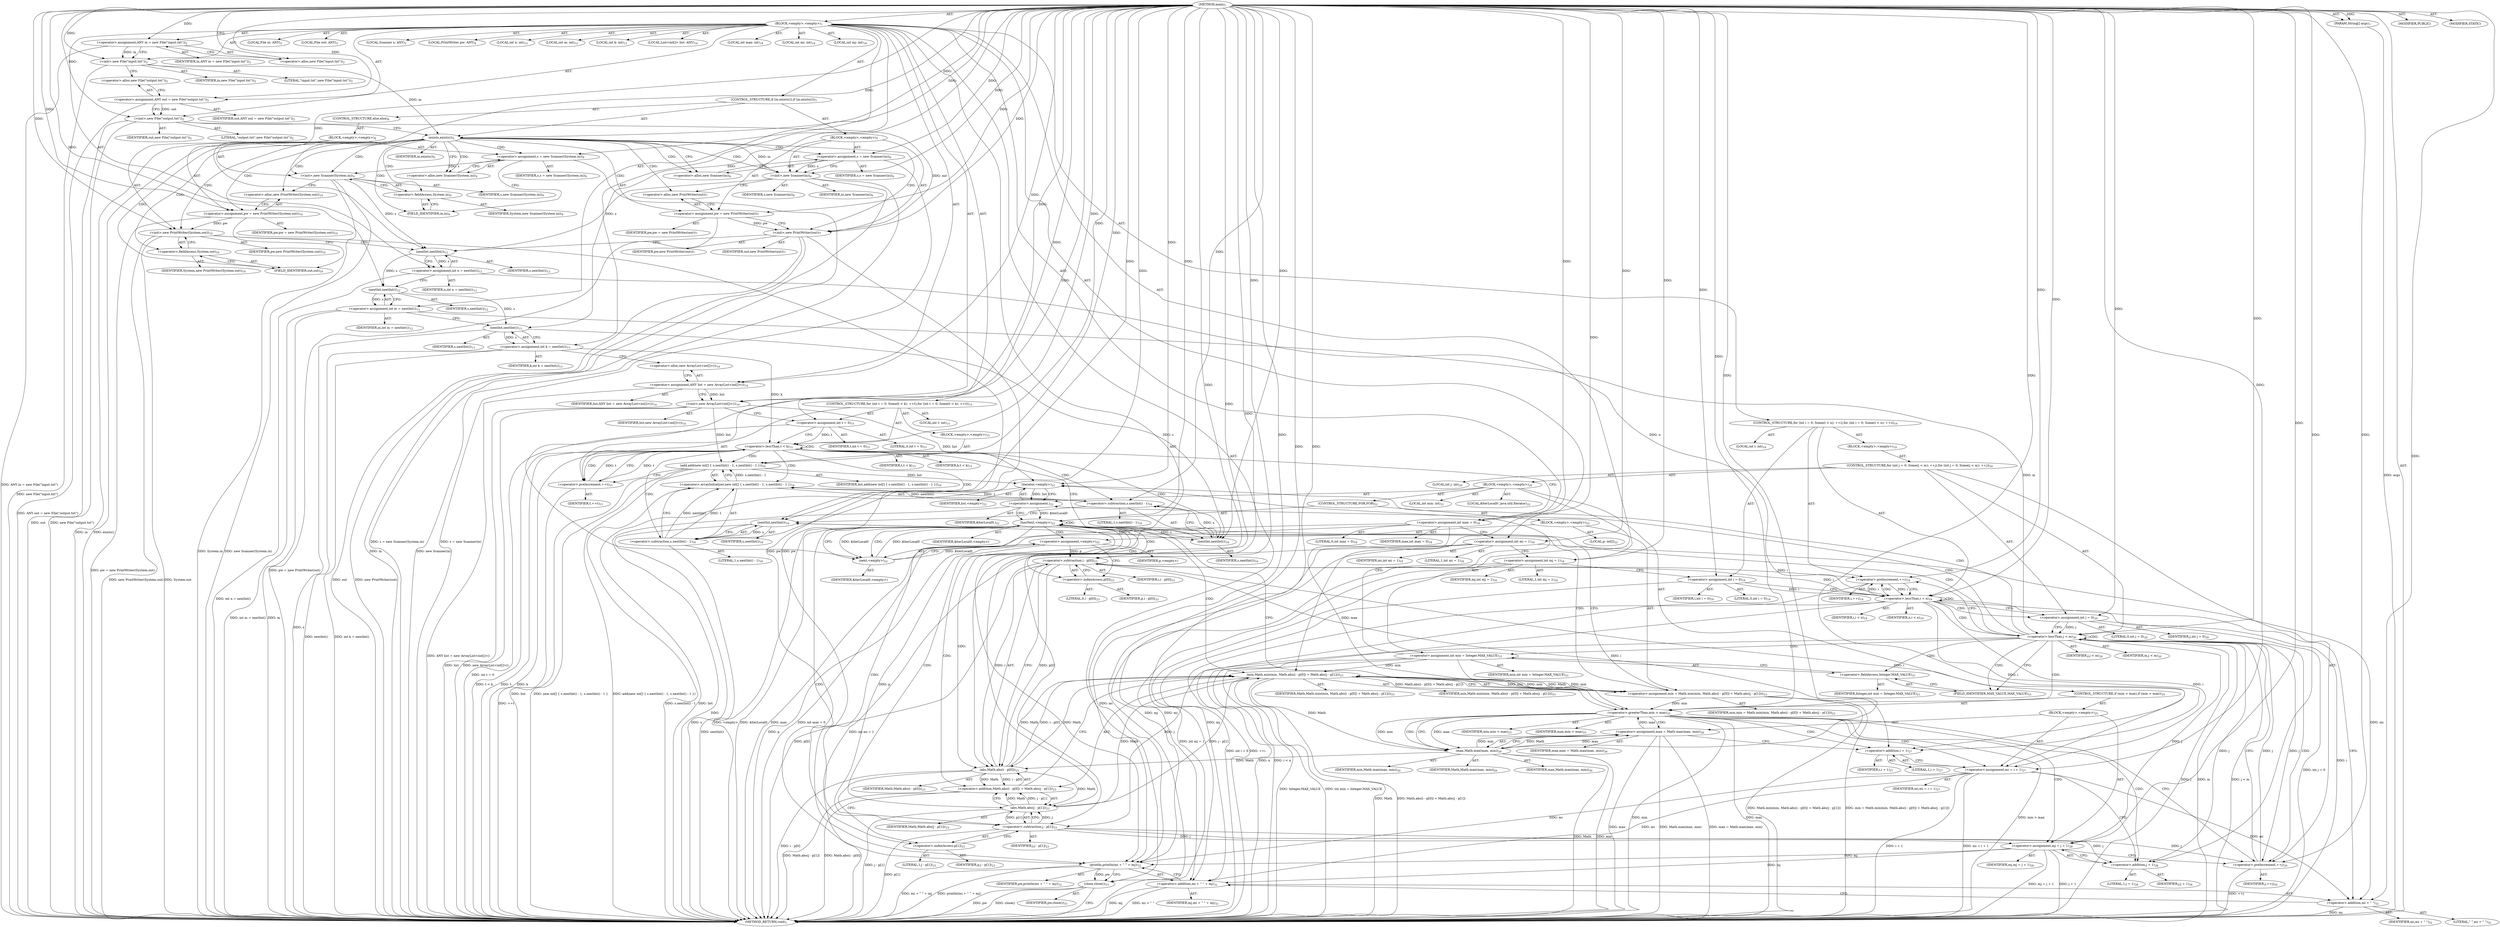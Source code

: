 digraph "main" {  
"29" [label = <(METHOD,main)<SUB>1</SUB>> ]
"30" [label = <(PARAM,String[] args)<SUB>1</SUB>> ]
"31" [label = <(BLOCK,&lt;empty&gt;,&lt;empty&gt;)<SUB>1</SUB>> ]
"4" [label = <(LOCAL,File in: ANY)<SUB>2</SUB>> ]
"6" [label = <(LOCAL,File out: ANY)<SUB>2</SUB>> ]
"32" [label = <(&lt;operator&gt;.assignment,ANY in = new File(&quot;input.txt&quot;))<SUB>2</SUB>> ]
"33" [label = <(IDENTIFIER,in,ANY in = new File(&quot;input.txt&quot;))<SUB>2</SUB>> ]
"34" [label = <(&lt;operator&gt;.alloc,new File(&quot;input.txt&quot;))<SUB>2</SUB>> ]
"35" [label = <(&lt;init&gt;,new File(&quot;input.txt&quot;))<SUB>2</SUB>> ]
"3" [label = <(IDENTIFIER,in,new File(&quot;input.txt&quot;))<SUB>2</SUB>> ]
"36" [label = <(LITERAL,&quot;input.txt&quot;,new File(&quot;input.txt&quot;))<SUB>2</SUB>> ]
"37" [label = <(&lt;operator&gt;.assignment,ANY out = new File(&quot;output.txt&quot;))<SUB>2</SUB>> ]
"38" [label = <(IDENTIFIER,out,ANY out = new File(&quot;output.txt&quot;))<SUB>2</SUB>> ]
"39" [label = <(&lt;operator&gt;.alloc,new File(&quot;output.txt&quot;))<SUB>2</SUB>> ]
"40" [label = <(&lt;init&gt;,new File(&quot;output.txt&quot;))<SUB>2</SUB>> ]
"5" [label = <(IDENTIFIER,out,new File(&quot;output.txt&quot;))<SUB>2</SUB>> ]
"41" [label = <(LITERAL,&quot;output.txt&quot;,new File(&quot;output.txt&quot;))<SUB>2</SUB>> ]
"8" [label = <(LOCAL,Scanner s: ANY)<SUB>3</SUB>> ]
"10" [label = <(LOCAL,PrintWriter pw: ANY)<SUB>4</SUB>> ]
"42" [label = <(CONTROL_STRUCTURE,if (in.exists()),if (in.exists()))<SUB>5</SUB>> ]
"43" [label = <(exists,exists())<SUB>5</SUB>> ]
"44" [label = <(IDENTIFIER,in,exists())<SUB>5</SUB>> ]
"45" [label = <(BLOCK,&lt;empty&gt;,&lt;empty&gt;)<SUB>5</SUB>> ]
"46" [label = <(&lt;operator&gt;.assignment,s = new Scanner(in))<SUB>6</SUB>> ]
"47" [label = <(IDENTIFIER,s,s = new Scanner(in))<SUB>6</SUB>> ]
"48" [label = <(&lt;operator&gt;.alloc,new Scanner(in))<SUB>6</SUB>> ]
"49" [label = <(&lt;init&gt;,new Scanner(in))<SUB>6</SUB>> ]
"7" [label = <(IDENTIFIER,s,new Scanner(in))<SUB>6</SUB>> ]
"50" [label = <(IDENTIFIER,in,new Scanner(in))<SUB>6</SUB>> ]
"51" [label = <(&lt;operator&gt;.assignment,pw = new PrintWriter(out))<SUB>7</SUB>> ]
"52" [label = <(IDENTIFIER,pw,pw = new PrintWriter(out))<SUB>7</SUB>> ]
"53" [label = <(&lt;operator&gt;.alloc,new PrintWriter(out))<SUB>7</SUB>> ]
"54" [label = <(&lt;init&gt;,new PrintWriter(out))<SUB>7</SUB>> ]
"9" [label = <(IDENTIFIER,pw,new PrintWriter(out))<SUB>7</SUB>> ]
"55" [label = <(IDENTIFIER,out,new PrintWriter(out))<SUB>7</SUB>> ]
"56" [label = <(CONTROL_STRUCTURE,else,else)<SUB>8</SUB>> ]
"57" [label = <(BLOCK,&lt;empty&gt;,&lt;empty&gt;)<SUB>8</SUB>> ]
"58" [label = <(&lt;operator&gt;.assignment,s = new Scanner(System.in))<SUB>9</SUB>> ]
"59" [label = <(IDENTIFIER,s,s = new Scanner(System.in))<SUB>9</SUB>> ]
"60" [label = <(&lt;operator&gt;.alloc,new Scanner(System.in))<SUB>9</SUB>> ]
"61" [label = <(&lt;init&gt;,new Scanner(System.in))<SUB>9</SUB>> ]
"11" [label = <(IDENTIFIER,s,new Scanner(System.in))<SUB>9</SUB>> ]
"62" [label = <(&lt;operator&gt;.fieldAccess,System.in)<SUB>9</SUB>> ]
"63" [label = <(IDENTIFIER,System,new Scanner(System.in))<SUB>9</SUB>> ]
"64" [label = <(FIELD_IDENTIFIER,in,in)<SUB>9</SUB>> ]
"65" [label = <(&lt;operator&gt;.assignment,pw = new PrintWriter(System.out))<SUB>10</SUB>> ]
"66" [label = <(IDENTIFIER,pw,pw = new PrintWriter(System.out))<SUB>10</SUB>> ]
"67" [label = <(&lt;operator&gt;.alloc,new PrintWriter(System.out))<SUB>10</SUB>> ]
"68" [label = <(&lt;init&gt;,new PrintWriter(System.out))<SUB>10</SUB>> ]
"12" [label = <(IDENTIFIER,pw,new PrintWriter(System.out))<SUB>10</SUB>> ]
"69" [label = <(&lt;operator&gt;.fieldAccess,System.out)<SUB>10</SUB>> ]
"70" [label = <(IDENTIFIER,System,new PrintWriter(System.out))<SUB>10</SUB>> ]
"71" [label = <(FIELD_IDENTIFIER,out,out)<SUB>10</SUB>> ]
"72" [label = <(LOCAL,int n: int)<SUB>12</SUB>> ]
"73" [label = <(LOCAL,int m: int)<SUB>12</SUB>> ]
"74" [label = <(&lt;operator&gt;.assignment,int n = nextInt())<SUB>12</SUB>> ]
"75" [label = <(IDENTIFIER,n,int n = nextInt())<SUB>12</SUB>> ]
"76" [label = <(nextInt,nextInt())<SUB>12</SUB>> ]
"77" [label = <(IDENTIFIER,s,nextInt())<SUB>12</SUB>> ]
"78" [label = <(&lt;operator&gt;.assignment,int m = nextInt())<SUB>12</SUB>> ]
"79" [label = <(IDENTIFIER,m,int m = nextInt())<SUB>12</SUB>> ]
"80" [label = <(nextInt,nextInt())<SUB>12</SUB>> ]
"81" [label = <(IDENTIFIER,s,nextInt())<SUB>12</SUB>> ]
"82" [label = <(LOCAL,int k: int)<SUB>13</SUB>> ]
"83" [label = <(&lt;operator&gt;.assignment,int k = nextInt())<SUB>13</SUB>> ]
"84" [label = <(IDENTIFIER,k,int k = nextInt())<SUB>13</SUB>> ]
"85" [label = <(nextInt,nextInt())<SUB>13</SUB>> ]
"86" [label = <(IDENTIFIER,s,nextInt())<SUB>13</SUB>> ]
"14" [label = <(LOCAL,List&lt;int[]&gt; list: ANY)<SUB>14</SUB>> ]
"87" [label = <(&lt;operator&gt;.assignment,ANY list = new ArrayList&lt;int[]&gt;())<SUB>14</SUB>> ]
"88" [label = <(IDENTIFIER,list,ANY list = new ArrayList&lt;int[]&gt;())<SUB>14</SUB>> ]
"89" [label = <(&lt;operator&gt;.alloc,new ArrayList&lt;int[]&gt;())<SUB>14</SUB>> ]
"90" [label = <(&lt;init&gt;,new ArrayList&lt;int[]&gt;())<SUB>14</SUB>> ]
"13" [label = <(IDENTIFIER,list,new ArrayList&lt;int[]&gt;())<SUB>14</SUB>> ]
"91" [label = <(CONTROL_STRUCTURE,for (int t = 0; Some(t &lt; k); ++t),for (int t = 0; Some(t &lt; k); ++t))<SUB>15</SUB>> ]
"92" [label = <(LOCAL,int t: int)<SUB>15</SUB>> ]
"93" [label = <(&lt;operator&gt;.assignment,int t = 0)<SUB>15</SUB>> ]
"94" [label = <(IDENTIFIER,t,int t = 0)<SUB>15</SUB>> ]
"95" [label = <(LITERAL,0,int t = 0)<SUB>15</SUB>> ]
"96" [label = <(&lt;operator&gt;.lessThan,t &lt; k)<SUB>15</SUB>> ]
"97" [label = <(IDENTIFIER,t,t &lt; k)<SUB>15</SUB>> ]
"98" [label = <(IDENTIFIER,k,t &lt; k)<SUB>15</SUB>> ]
"99" [label = <(&lt;operator&gt;.preIncrement,++t)<SUB>15</SUB>> ]
"100" [label = <(IDENTIFIER,t,++t)<SUB>15</SUB>> ]
"101" [label = <(BLOCK,&lt;empty&gt;,&lt;empty&gt;)<SUB>15</SUB>> ]
"102" [label = <(add,add(new int[] { s.nextInt() - 1, s.nextInt() - 1 }))<SUB>16</SUB>> ]
"103" [label = <(IDENTIFIER,list,add(new int[] { s.nextInt() - 1, s.nextInt() - 1 }))<SUB>16</SUB>> ]
"104" [label = <(&lt;operator&gt;.arrayInitializer,new int[] { s.nextInt() - 1, s.nextInt() - 1 })<SUB>16</SUB>> ]
"105" [label = <(&lt;operator&gt;.subtraction,s.nextInt() - 1)<SUB>16</SUB>> ]
"106" [label = <(nextInt,nextInt())<SUB>16</SUB>> ]
"107" [label = <(IDENTIFIER,s,nextInt())<SUB>16</SUB>> ]
"108" [label = <(LITERAL,1,s.nextInt() - 1)<SUB>16</SUB>> ]
"109" [label = <(&lt;operator&gt;.subtraction,s.nextInt() - 1)<SUB>16</SUB>> ]
"110" [label = <(nextInt,nextInt())<SUB>16</SUB>> ]
"111" [label = <(IDENTIFIER,s,nextInt())<SUB>16</SUB>> ]
"112" [label = <(LITERAL,1,s.nextInt() - 1)<SUB>16</SUB>> ]
"113" [label = <(LOCAL,int max: int)<SUB>18</SUB>> ]
"114" [label = <(LOCAL,int mi: int)<SUB>18</SUB>> ]
"115" [label = <(LOCAL,int mj: int)<SUB>18</SUB>> ]
"116" [label = <(&lt;operator&gt;.assignment,int max = 0)<SUB>18</SUB>> ]
"117" [label = <(IDENTIFIER,max,int max = 0)<SUB>18</SUB>> ]
"118" [label = <(LITERAL,0,int max = 0)<SUB>18</SUB>> ]
"119" [label = <(&lt;operator&gt;.assignment,int mi = 1)<SUB>18</SUB>> ]
"120" [label = <(IDENTIFIER,mi,int mi = 1)<SUB>18</SUB>> ]
"121" [label = <(LITERAL,1,int mi = 1)<SUB>18</SUB>> ]
"122" [label = <(&lt;operator&gt;.assignment,int mj = 1)<SUB>18</SUB>> ]
"123" [label = <(IDENTIFIER,mj,int mj = 1)<SUB>18</SUB>> ]
"124" [label = <(LITERAL,1,int mj = 1)<SUB>18</SUB>> ]
"125" [label = <(CONTROL_STRUCTURE,for (int i = 0; Some(i &lt; n); ++i),for (int i = 0; Some(i &lt; n); ++i))<SUB>19</SUB>> ]
"126" [label = <(LOCAL,int i: int)<SUB>19</SUB>> ]
"127" [label = <(&lt;operator&gt;.assignment,int i = 0)<SUB>19</SUB>> ]
"128" [label = <(IDENTIFIER,i,int i = 0)<SUB>19</SUB>> ]
"129" [label = <(LITERAL,0,int i = 0)<SUB>19</SUB>> ]
"130" [label = <(&lt;operator&gt;.lessThan,i &lt; n)<SUB>19</SUB>> ]
"131" [label = <(IDENTIFIER,i,i &lt; n)<SUB>19</SUB>> ]
"132" [label = <(IDENTIFIER,n,i &lt; n)<SUB>19</SUB>> ]
"133" [label = <(&lt;operator&gt;.preIncrement,++i)<SUB>19</SUB>> ]
"134" [label = <(IDENTIFIER,i,++i)<SUB>19</SUB>> ]
"135" [label = <(BLOCK,&lt;empty&gt;,&lt;empty&gt;)<SUB>19</SUB>> ]
"136" [label = <(CONTROL_STRUCTURE,for (int j = 0; Some(j &lt; m); ++j),for (int j = 0; Some(j &lt; m); ++j))<SUB>20</SUB>> ]
"137" [label = <(LOCAL,int j: int)<SUB>20</SUB>> ]
"138" [label = <(&lt;operator&gt;.assignment,int j = 0)<SUB>20</SUB>> ]
"139" [label = <(IDENTIFIER,j,int j = 0)<SUB>20</SUB>> ]
"140" [label = <(LITERAL,0,int j = 0)<SUB>20</SUB>> ]
"141" [label = <(&lt;operator&gt;.lessThan,j &lt; m)<SUB>20</SUB>> ]
"142" [label = <(IDENTIFIER,j,j &lt; m)<SUB>20</SUB>> ]
"143" [label = <(IDENTIFIER,m,j &lt; m)<SUB>20</SUB>> ]
"144" [label = <(&lt;operator&gt;.preIncrement,++j)<SUB>20</SUB>> ]
"145" [label = <(IDENTIFIER,j,++j)<SUB>20</SUB>> ]
"146" [label = <(BLOCK,&lt;empty&gt;,&lt;empty&gt;)<SUB>20</SUB>> ]
"147" [label = <(LOCAL,int min: int)<SUB>21</SUB>> ]
"148" [label = <(&lt;operator&gt;.assignment,int min = Integer.MAX_VALUE)<SUB>21</SUB>> ]
"149" [label = <(IDENTIFIER,min,int min = Integer.MAX_VALUE)<SUB>21</SUB>> ]
"150" [label = <(&lt;operator&gt;.fieldAccess,Integer.MAX_VALUE)<SUB>21</SUB>> ]
"151" [label = <(IDENTIFIER,Integer,int min = Integer.MAX_VALUE)<SUB>21</SUB>> ]
"152" [label = <(FIELD_IDENTIFIER,MAX_VALUE,MAX_VALUE)<SUB>21</SUB>> ]
"153" [label = <(LOCAL,$iterLocal0: java.util.Iterator)<SUB>22</SUB>> ]
"154" [label = <(&lt;operator&gt;.assignment,)<SUB>22</SUB>> ]
"155" [label = <(IDENTIFIER,$iterLocal0,)<SUB>22</SUB>> ]
"156" [label = <(iterator,&lt;empty&gt;)<SUB>22</SUB>> ]
"157" [label = <(IDENTIFIER,list,&lt;empty&gt;)<SUB>22</SUB>> ]
"158" [label = <(CONTROL_STRUCTURE,FOR,FOR)<SUB>22</SUB>> ]
"159" [label = <(hasNext,&lt;empty&gt;)<SUB>22</SUB>> ]
"160" [label = <(IDENTIFIER,$iterLocal0,&lt;empty&gt;)> ]
"161" [label = <(BLOCK,&lt;empty&gt;,&lt;empty&gt;)<SUB>22</SUB>> ]
"162" [label = <(LOCAL,p: int[])<SUB>22</SUB>> ]
"163" [label = <(&lt;operator&gt;.assignment,&lt;empty&gt;)<SUB>22</SUB>> ]
"164" [label = <(IDENTIFIER,p,&lt;empty&gt;)> ]
"165" [label = <(next,&lt;empty&gt;)<SUB>22</SUB>> ]
"166" [label = <(IDENTIFIER,$iterLocal0,&lt;empty&gt;)> ]
"167" [label = <(&lt;operator&gt;.assignment,min = Math.min(min, Math.abs(i - p[0]) + Math.abs(j - p[1])))<SUB>23</SUB>> ]
"168" [label = <(IDENTIFIER,min,min = Math.min(min, Math.abs(i - p[0]) + Math.abs(j - p[1])))<SUB>23</SUB>> ]
"169" [label = <(min,Math.min(min, Math.abs(i - p[0]) + Math.abs(j - p[1])))<SUB>23</SUB>> ]
"170" [label = <(IDENTIFIER,Math,Math.min(min, Math.abs(i - p[0]) + Math.abs(j - p[1])))<SUB>23</SUB>> ]
"171" [label = <(IDENTIFIER,min,Math.min(min, Math.abs(i - p[0]) + Math.abs(j - p[1])))<SUB>23</SUB>> ]
"172" [label = <(&lt;operator&gt;.addition,Math.abs(i - p[0]) + Math.abs(j - p[1]))<SUB>23</SUB>> ]
"173" [label = <(abs,Math.abs(i - p[0]))<SUB>23</SUB>> ]
"174" [label = <(IDENTIFIER,Math,Math.abs(i - p[0]))<SUB>23</SUB>> ]
"175" [label = <(&lt;operator&gt;.subtraction,i - p[0])<SUB>23</SUB>> ]
"176" [label = <(IDENTIFIER,i,i - p[0])<SUB>23</SUB>> ]
"177" [label = <(&lt;operator&gt;.indexAccess,p[0])<SUB>23</SUB>> ]
"178" [label = <(IDENTIFIER,p,i - p[0])<SUB>23</SUB>> ]
"179" [label = <(LITERAL,0,i - p[0])<SUB>23</SUB>> ]
"180" [label = <(abs,Math.abs(j - p[1]))<SUB>23</SUB>> ]
"181" [label = <(IDENTIFIER,Math,Math.abs(j - p[1]))<SUB>23</SUB>> ]
"182" [label = <(&lt;operator&gt;.subtraction,j - p[1])<SUB>23</SUB>> ]
"183" [label = <(IDENTIFIER,j,j - p[1])<SUB>23</SUB>> ]
"184" [label = <(&lt;operator&gt;.indexAccess,p[1])<SUB>23</SUB>> ]
"185" [label = <(IDENTIFIER,p,j - p[1])<SUB>23</SUB>> ]
"186" [label = <(LITERAL,1,j - p[1])<SUB>23</SUB>> ]
"187" [label = <(CONTROL_STRUCTURE,if (min &gt; max),if (min &gt; max))<SUB>25</SUB>> ]
"188" [label = <(&lt;operator&gt;.greaterThan,min &gt; max)<SUB>25</SUB>> ]
"189" [label = <(IDENTIFIER,min,min &gt; max)<SUB>25</SUB>> ]
"190" [label = <(IDENTIFIER,max,min &gt; max)<SUB>25</SUB>> ]
"191" [label = <(BLOCK,&lt;empty&gt;,&lt;empty&gt;)<SUB>25</SUB>> ]
"192" [label = <(&lt;operator&gt;.assignment,max = Math.max(max, min))<SUB>26</SUB>> ]
"193" [label = <(IDENTIFIER,max,max = Math.max(max, min))<SUB>26</SUB>> ]
"194" [label = <(max,Math.max(max, min))<SUB>26</SUB>> ]
"195" [label = <(IDENTIFIER,Math,Math.max(max, min))<SUB>26</SUB>> ]
"196" [label = <(IDENTIFIER,max,Math.max(max, min))<SUB>26</SUB>> ]
"197" [label = <(IDENTIFIER,min,Math.max(max, min))<SUB>26</SUB>> ]
"198" [label = <(&lt;operator&gt;.assignment,mi = i + 1)<SUB>27</SUB>> ]
"199" [label = <(IDENTIFIER,mi,mi = i + 1)<SUB>27</SUB>> ]
"200" [label = <(&lt;operator&gt;.addition,i + 1)<SUB>27</SUB>> ]
"201" [label = <(IDENTIFIER,i,i + 1)<SUB>27</SUB>> ]
"202" [label = <(LITERAL,1,i + 1)<SUB>27</SUB>> ]
"203" [label = <(&lt;operator&gt;.assignment,mj = j + 1)<SUB>28</SUB>> ]
"204" [label = <(IDENTIFIER,mj,mj = j + 1)<SUB>28</SUB>> ]
"205" [label = <(&lt;operator&gt;.addition,j + 1)<SUB>28</SUB>> ]
"206" [label = <(IDENTIFIER,j,j + 1)<SUB>28</SUB>> ]
"207" [label = <(LITERAL,1,j + 1)<SUB>28</SUB>> ]
"208" [label = <(println,println(mi + &quot; &quot; + mj))<SUB>32</SUB>> ]
"209" [label = <(IDENTIFIER,pw,println(mi + &quot; &quot; + mj))<SUB>32</SUB>> ]
"210" [label = <(&lt;operator&gt;.addition,mi + &quot; &quot; + mj)<SUB>32</SUB>> ]
"211" [label = <(&lt;operator&gt;.addition,mi + &quot; &quot;)<SUB>32</SUB>> ]
"212" [label = <(IDENTIFIER,mi,mi + &quot; &quot;)<SUB>32</SUB>> ]
"213" [label = <(LITERAL,&quot; &quot;,mi + &quot; &quot;)<SUB>32</SUB>> ]
"214" [label = <(IDENTIFIER,mj,mi + &quot; &quot; + mj)<SUB>32</SUB>> ]
"215" [label = <(close,close())<SUB>33</SUB>> ]
"216" [label = <(IDENTIFIER,pw,close())<SUB>33</SUB>> ]
"217" [label = <(MODIFIER,PUBLIC)> ]
"218" [label = <(MODIFIER,STATIC)> ]
"219" [label = <(METHOD_RETURN,void)<SUB>1</SUB>> ]
  "29" -> "30"  [ label = "AST: "] 
  "29" -> "31"  [ label = "AST: "] 
  "29" -> "217"  [ label = "AST: "] 
  "29" -> "218"  [ label = "AST: "] 
  "29" -> "219"  [ label = "AST: "] 
  "31" -> "4"  [ label = "AST: "] 
  "31" -> "6"  [ label = "AST: "] 
  "31" -> "32"  [ label = "AST: "] 
  "31" -> "35"  [ label = "AST: "] 
  "31" -> "37"  [ label = "AST: "] 
  "31" -> "40"  [ label = "AST: "] 
  "31" -> "8"  [ label = "AST: "] 
  "31" -> "10"  [ label = "AST: "] 
  "31" -> "42"  [ label = "AST: "] 
  "31" -> "72"  [ label = "AST: "] 
  "31" -> "73"  [ label = "AST: "] 
  "31" -> "74"  [ label = "AST: "] 
  "31" -> "78"  [ label = "AST: "] 
  "31" -> "82"  [ label = "AST: "] 
  "31" -> "83"  [ label = "AST: "] 
  "31" -> "14"  [ label = "AST: "] 
  "31" -> "87"  [ label = "AST: "] 
  "31" -> "90"  [ label = "AST: "] 
  "31" -> "91"  [ label = "AST: "] 
  "31" -> "113"  [ label = "AST: "] 
  "31" -> "114"  [ label = "AST: "] 
  "31" -> "115"  [ label = "AST: "] 
  "31" -> "116"  [ label = "AST: "] 
  "31" -> "119"  [ label = "AST: "] 
  "31" -> "122"  [ label = "AST: "] 
  "31" -> "125"  [ label = "AST: "] 
  "31" -> "208"  [ label = "AST: "] 
  "31" -> "215"  [ label = "AST: "] 
  "32" -> "33"  [ label = "AST: "] 
  "32" -> "34"  [ label = "AST: "] 
  "35" -> "3"  [ label = "AST: "] 
  "35" -> "36"  [ label = "AST: "] 
  "37" -> "38"  [ label = "AST: "] 
  "37" -> "39"  [ label = "AST: "] 
  "40" -> "5"  [ label = "AST: "] 
  "40" -> "41"  [ label = "AST: "] 
  "42" -> "43"  [ label = "AST: "] 
  "42" -> "45"  [ label = "AST: "] 
  "42" -> "56"  [ label = "AST: "] 
  "43" -> "44"  [ label = "AST: "] 
  "45" -> "46"  [ label = "AST: "] 
  "45" -> "49"  [ label = "AST: "] 
  "45" -> "51"  [ label = "AST: "] 
  "45" -> "54"  [ label = "AST: "] 
  "46" -> "47"  [ label = "AST: "] 
  "46" -> "48"  [ label = "AST: "] 
  "49" -> "7"  [ label = "AST: "] 
  "49" -> "50"  [ label = "AST: "] 
  "51" -> "52"  [ label = "AST: "] 
  "51" -> "53"  [ label = "AST: "] 
  "54" -> "9"  [ label = "AST: "] 
  "54" -> "55"  [ label = "AST: "] 
  "56" -> "57"  [ label = "AST: "] 
  "57" -> "58"  [ label = "AST: "] 
  "57" -> "61"  [ label = "AST: "] 
  "57" -> "65"  [ label = "AST: "] 
  "57" -> "68"  [ label = "AST: "] 
  "58" -> "59"  [ label = "AST: "] 
  "58" -> "60"  [ label = "AST: "] 
  "61" -> "11"  [ label = "AST: "] 
  "61" -> "62"  [ label = "AST: "] 
  "62" -> "63"  [ label = "AST: "] 
  "62" -> "64"  [ label = "AST: "] 
  "65" -> "66"  [ label = "AST: "] 
  "65" -> "67"  [ label = "AST: "] 
  "68" -> "12"  [ label = "AST: "] 
  "68" -> "69"  [ label = "AST: "] 
  "69" -> "70"  [ label = "AST: "] 
  "69" -> "71"  [ label = "AST: "] 
  "74" -> "75"  [ label = "AST: "] 
  "74" -> "76"  [ label = "AST: "] 
  "76" -> "77"  [ label = "AST: "] 
  "78" -> "79"  [ label = "AST: "] 
  "78" -> "80"  [ label = "AST: "] 
  "80" -> "81"  [ label = "AST: "] 
  "83" -> "84"  [ label = "AST: "] 
  "83" -> "85"  [ label = "AST: "] 
  "85" -> "86"  [ label = "AST: "] 
  "87" -> "88"  [ label = "AST: "] 
  "87" -> "89"  [ label = "AST: "] 
  "90" -> "13"  [ label = "AST: "] 
  "91" -> "92"  [ label = "AST: "] 
  "91" -> "93"  [ label = "AST: "] 
  "91" -> "96"  [ label = "AST: "] 
  "91" -> "99"  [ label = "AST: "] 
  "91" -> "101"  [ label = "AST: "] 
  "93" -> "94"  [ label = "AST: "] 
  "93" -> "95"  [ label = "AST: "] 
  "96" -> "97"  [ label = "AST: "] 
  "96" -> "98"  [ label = "AST: "] 
  "99" -> "100"  [ label = "AST: "] 
  "101" -> "102"  [ label = "AST: "] 
  "102" -> "103"  [ label = "AST: "] 
  "102" -> "104"  [ label = "AST: "] 
  "104" -> "105"  [ label = "AST: "] 
  "104" -> "109"  [ label = "AST: "] 
  "105" -> "106"  [ label = "AST: "] 
  "105" -> "108"  [ label = "AST: "] 
  "106" -> "107"  [ label = "AST: "] 
  "109" -> "110"  [ label = "AST: "] 
  "109" -> "112"  [ label = "AST: "] 
  "110" -> "111"  [ label = "AST: "] 
  "116" -> "117"  [ label = "AST: "] 
  "116" -> "118"  [ label = "AST: "] 
  "119" -> "120"  [ label = "AST: "] 
  "119" -> "121"  [ label = "AST: "] 
  "122" -> "123"  [ label = "AST: "] 
  "122" -> "124"  [ label = "AST: "] 
  "125" -> "126"  [ label = "AST: "] 
  "125" -> "127"  [ label = "AST: "] 
  "125" -> "130"  [ label = "AST: "] 
  "125" -> "133"  [ label = "AST: "] 
  "125" -> "135"  [ label = "AST: "] 
  "127" -> "128"  [ label = "AST: "] 
  "127" -> "129"  [ label = "AST: "] 
  "130" -> "131"  [ label = "AST: "] 
  "130" -> "132"  [ label = "AST: "] 
  "133" -> "134"  [ label = "AST: "] 
  "135" -> "136"  [ label = "AST: "] 
  "136" -> "137"  [ label = "AST: "] 
  "136" -> "138"  [ label = "AST: "] 
  "136" -> "141"  [ label = "AST: "] 
  "136" -> "144"  [ label = "AST: "] 
  "136" -> "146"  [ label = "AST: "] 
  "138" -> "139"  [ label = "AST: "] 
  "138" -> "140"  [ label = "AST: "] 
  "141" -> "142"  [ label = "AST: "] 
  "141" -> "143"  [ label = "AST: "] 
  "144" -> "145"  [ label = "AST: "] 
  "146" -> "147"  [ label = "AST: "] 
  "146" -> "148"  [ label = "AST: "] 
  "146" -> "153"  [ label = "AST: "] 
  "146" -> "154"  [ label = "AST: "] 
  "146" -> "158"  [ label = "AST: "] 
  "146" -> "187"  [ label = "AST: "] 
  "148" -> "149"  [ label = "AST: "] 
  "148" -> "150"  [ label = "AST: "] 
  "150" -> "151"  [ label = "AST: "] 
  "150" -> "152"  [ label = "AST: "] 
  "154" -> "155"  [ label = "AST: "] 
  "154" -> "156"  [ label = "AST: "] 
  "156" -> "157"  [ label = "AST: "] 
  "158" -> "159"  [ label = "AST: "] 
  "158" -> "161"  [ label = "AST: "] 
  "159" -> "160"  [ label = "AST: "] 
  "161" -> "162"  [ label = "AST: "] 
  "161" -> "163"  [ label = "AST: "] 
  "161" -> "167"  [ label = "AST: "] 
  "163" -> "164"  [ label = "AST: "] 
  "163" -> "165"  [ label = "AST: "] 
  "165" -> "166"  [ label = "AST: "] 
  "167" -> "168"  [ label = "AST: "] 
  "167" -> "169"  [ label = "AST: "] 
  "169" -> "170"  [ label = "AST: "] 
  "169" -> "171"  [ label = "AST: "] 
  "169" -> "172"  [ label = "AST: "] 
  "172" -> "173"  [ label = "AST: "] 
  "172" -> "180"  [ label = "AST: "] 
  "173" -> "174"  [ label = "AST: "] 
  "173" -> "175"  [ label = "AST: "] 
  "175" -> "176"  [ label = "AST: "] 
  "175" -> "177"  [ label = "AST: "] 
  "177" -> "178"  [ label = "AST: "] 
  "177" -> "179"  [ label = "AST: "] 
  "180" -> "181"  [ label = "AST: "] 
  "180" -> "182"  [ label = "AST: "] 
  "182" -> "183"  [ label = "AST: "] 
  "182" -> "184"  [ label = "AST: "] 
  "184" -> "185"  [ label = "AST: "] 
  "184" -> "186"  [ label = "AST: "] 
  "187" -> "188"  [ label = "AST: "] 
  "187" -> "191"  [ label = "AST: "] 
  "188" -> "189"  [ label = "AST: "] 
  "188" -> "190"  [ label = "AST: "] 
  "191" -> "192"  [ label = "AST: "] 
  "191" -> "198"  [ label = "AST: "] 
  "191" -> "203"  [ label = "AST: "] 
  "192" -> "193"  [ label = "AST: "] 
  "192" -> "194"  [ label = "AST: "] 
  "194" -> "195"  [ label = "AST: "] 
  "194" -> "196"  [ label = "AST: "] 
  "194" -> "197"  [ label = "AST: "] 
  "198" -> "199"  [ label = "AST: "] 
  "198" -> "200"  [ label = "AST: "] 
  "200" -> "201"  [ label = "AST: "] 
  "200" -> "202"  [ label = "AST: "] 
  "203" -> "204"  [ label = "AST: "] 
  "203" -> "205"  [ label = "AST: "] 
  "205" -> "206"  [ label = "AST: "] 
  "205" -> "207"  [ label = "AST: "] 
  "208" -> "209"  [ label = "AST: "] 
  "208" -> "210"  [ label = "AST: "] 
  "210" -> "211"  [ label = "AST: "] 
  "210" -> "214"  [ label = "AST: "] 
  "211" -> "212"  [ label = "AST: "] 
  "211" -> "213"  [ label = "AST: "] 
  "215" -> "216"  [ label = "AST: "] 
  "32" -> "35"  [ label = "CFG: "] 
  "35" -> "39"  [ label = "CFG: "] 
  "37" -> "40"  [ label = "CFG: "] 
  "40" -> "43"  [ label = "CFG: "] 
  "74" -> "80"  [ label = "CFG: "] 
  "78" -> "85"  [ label = "CFG: "] 
  "83" -> "89"  [ label = "CFG: "] 
  "87" -> "90"  [ label = "CFG: "] 
  "90" -> "93"  [ label = "CFG: "] 
  "116" -> "119"  [ label = "CFG: "] 
  "119" -> "122"  [ label = "CFG: "] 
  "122" -> "127"  [ label = "CFG: "] 
  "208" -> "215"  [ label = "CFG: "] 
  "215" -> "219"  [ label = "CFG: "] 
  "34" -> "32"  [ label = "CFG: "] 
  "39" -> "37"  [ label = "CFG: "] 
  "43" -> "48"  [ label = "CFG: "] 
  "43" -> "60"  [ label = "CFG: "] 
  "76" -> "74"  [ label = "CFG: "] 
  "80" -> "78"  [ label = "CFG: "] 
  "85" -> "83"  [ label = "CFG: "] 
  "89" -> "87"  [ label = "CFG: "] 
  "93" -> "96"  [ label = "CFG: "] 
  "96" -> "106"  [ label = "CFG: "] 
  "96" -> "116"  [ label = "CFG: "] 
  "99" -> "96"  [ label = "CFG: "] 
  "127" -> "130"  [ label = "CFG: "] 
  "130" -> "138"  [ label = "CFG: "] 
  "130" -> "211"  [ label = "CFG: "] 
  "133" -> "130"  [ label = "CFG: "] 
  "210" -> "208"  [ label = "CFG: "] 
  "46" -> "49"  [ label = "CFG: "] 
  "49" -> "53"  [ label = "CFG: "] 
  "51" -> "54"  [ label = "CFG: "] 
  "54" -> "76"  [ label = "CFG: "] 
  "102" -> "99"  [ label = "CFG: "] 
  "211" -> "210"  [ label = "CFG: "] 
  "48" -> "46"  [ label = "CFG: "] 
  "53" -> "51"  [ label = "CFG: "] 
  "58" -> "64"  [ label = "CFG: "] 
  "61" -> "67"  [ label = "CFG: "] 
  "65" -> "71"  [ label = "CFG: "] 
  "68" -> "76"  [ label = "CFG: "] 
  "104" -> "102"  [ label = "CFG: "] 
  "138" -> "141"  [ label = "CFG: "] 
  "141" -> "152"  [ label = "CFG: "] 
  "141" -> "133"  [ label = "CFG: "] 
  "144" -> "141"  [ label = "CFG: "] 
  "60" -> "58"  [ label = "CFG: "] 
  "62" -> "61"  [ label = "CFG: "] 
  "67" -> "65"  [ label = "CFG: "] 
  "69" -> "68"  [ label = "CFG: "] 
  "105" -> "110"  [ label = "CFG: "] 
  "109" -> "104"  [ label = "CFG: "] 
  "148" -> "156"  [ label = "CFG: "] 
  "154" -> "159"  [ label = "CFG: "] 
  "64" -> "62"  [ label = "CFG: "] 
  "71" -> "69"  [ label = "CFG: "] 
  "106" -> "105"  [ label = "CFG: "] 
  "110" -> "109"  [ label = "CFG: "] 
  "150" -> "148"  [ label = "CFG: "] 
  "156" -> "154"  [ label = "CFG: "] 
  "159" -> "165"  [ label = "CFG: "] 
  "159" -> "188"  [ label = "CFG: "] 
  "188" -> "194"  [ label = "CFG: "] 
  "188" -> "144"  [ label = "CFG: "] 
  "152" -> "150"  [ label = "CFG: "] 
  "163" -> "177"  [ label = "CFG: "] 
  "167" -> "159"  [ label = "CFG: "] 
  "192" -> "200"  [ label = "CFG: "] 
  "198" -> "205"  [ label = "CFG: "] 
  "203" -> "144"  [ label = "CFG: "] 
  "165" -> "163"  [ label = "CFG: "] 
  "169" -> "167"  [ label = "CFG: "] 
  "194" -> "192"  [ label = "CFG: "] 
  "200" -> "198"  [ label = "CFG: "] 
  "205" -> "203"  [ label = "CFG: "] 
  "172" -> "169"  [ label = "CFG: "] 
  "173" -> "184"  [ label = "CFG: "] 
  "180" -> "172"  [ label = "CFG: "] 
  "175" -> "173"  [ label = "CFG: "] 
  "182" -> "180"  [ label = "CFG: "] 
  "177" -> "175"  [ label = "CFG: "] 
  "184" -> "182"  [ label = "CFG: "] 
  "29" -> "34"  [ label = "CFG: "] 
  "30" -> "219"  [ label = "DDG: args"] 
  "32" -> "219"  [ label = "DDG: ANY in = new File(&quot;input.txt&quot;)"] 
  "35" -> "219"  [ label = "DDG: new File(&quot;input.txt&quot;)"] 
  "37" -> "219"  [ label = "DDG: ANY out = new File(&quot;output.txt&quot;)"] 
  "40" -> "219"  [ label = "DDG: out"] 
  "40" -> "219"  [ label = "DDG: new File(&quot;output.txt&quot;)"] 
  "43" -> "219"  [ label = "DDG: in"] 
  "43" -> "219"  [ label = "DDG: exists()"] 
  "58" -> "219"  [ label = "DDG: s = new Scanner(System.in)"] 
  "61" -> "219"  [ label = "DDG: System.in"] 
  "61" -> "219"  [ label = "DDG: new Scanner(System.in)"] 
  "65" -> "219"  [ label = "DDG: pw = new PrintWriter(System.out)"] 
  "68" -> "219"  [ label = "DDG: System.out"] 
  "68" -> "219"  [ label = "DDG: new PrintWriter(System.out)"] 
  "46" -> "219"  [ label = "DDG: s = new Scanner(in)"] 
  "49" -> "219"  [ label = "DDG: in"] 
  "49" -> "219"  [ label = "DDG: new Scanner(in)"] 
  "51" -> "219"  [ label = "DDG: pw = new PrintWriter(out)"] 
  "54" -> "219"  [ label = "DDG: out"] 
  "54" -> "219"  [ label = "DDG: new PrintWriter(out)"] 
  "74" -> "219"  [ label = "DDG: int n = nextInt()"] 
  "78" -> "219"  [ label = "DDG: m"] 
  "78" -> "219"  [ label = "DDG: int m = nextInt()"] 
  "85" -> "219"  [ label = "DDG: s"] 
  "83" -> "219"  [ label = "DDG: nextInt()"] 
  "83" -> "219"  [ label = "DDG: int k = nextInt()"] 
  "87" -> "219"  [ label = "DDG: ANY list = new ArrayList&lt;int[]&gt;()"] 
  "90" -> "219"  [ label = "DDG: list"] 
  "90" -> "219"  [ label = "DDG: new ArrayList&lt;int[]&gt;()"] 
  "93" -> "219"  [ label = "DDG: int t = 0"] 
  "96" -> "219"  [ label = "DDG: t"] 
  "96" -> "219"  [ label = "DDG: k"] 
  "96" -> "219"  [ label = "DDG: t &lt; k"] 
  "116" -> "219"  [ label = "DDG: max"] 
  "116" -> "219"  [ label = "DDG: int max = 0"] 
  "119" -> "219"  [ label = "DDG: int mi = 1"] 
  "122" -> "219"  [ label = "DDG: int mj = 1"] 
  "127" -> "219"  [ label = "DDG: int i = 0"] 
  "130" -> "219"  [ label = "DDG: i"] 
  "130" -> "219"  [ label = "DDG: n"] 
  "130" -> "219"  [ label = "DDG: i &lt; n"] 
  "211" -> "219"  [ label = "DDG: mi"] 
  "210" -> "219"  [ label = "DDG: mi + &quot; &quot;"] 
  "210" -> "219"  [ label = "DDG: mj"] 
  "208" -> "219"  [ label = "DDG: mi + &quot; &quot; + mj"] 
  "208" -> "219"  [ label = "DDG: println(mi + &quot; &quot; + mj)"] 
  "215" -> "219"  [ label = "DDG: pw"] 
  "215" -> "219"  [ label = "DDG: close()"] 
  "138" -> "219"  [ label = "DDG: int j = 0"] 
  "141" -> "219"  [ label = "DDG: j"] 
  "141" -> "219"  [ label = "DDG: m"] 
  "141" -> "219"  [ label = "DDG: j &lt; m"] 
  "133" -> "219"  [ label = "DDG: ++i"] 
  "148" -> "219"  [ label = "DDG: Integer.MAX_VALUE"] 
  "148" -> "219"  [ label = "DDG: int min = Integer.MAX_VALUE"] 
  "156" -> "219"  [ label = "DDG: list"] 
  "154" -> "219"  [ label = "DDG: "] 
  "159" -> "219"  [ label = "DDG: $iterLocal0"] 
  "159" -> "219"  [ label = "DDG: &lt;empty&gt;"] 
  "188" -> "219"  [ label = "DDG: min"] 
  "188" -> "219"  [ label = "DDG: max"] 
  "188" -> "219"  [ label = "DDG: min &gt; max"] 
  "192" -> "219"  [ label = "DDG: max"] 
  "194" -> "219"  [ label = "DDG: Math"] 
  "194" -> "219"  [ label = "DDG: min"] 
  "192" -> "219"  [ label = "DDG: Math.max(max, min)"] 
  "192" -> "219"  [ label = "DDG: max = Math.max(max, min)"] 
  "198" -> "219"  [ label = "DDG: i + 1"] 
  "198" -> "219"  [ label = "DDG: mi = i + 1"] 
  "203" -> "219"  [ label = "DDG: j + 1"] 
  "203" -> "219"  [ label = "DDG: mj = j + 1"] 
  "144" -> "219"  [ label = "DDG: ++j"] 
  "163" -> "219"  [ label = "DDG: p"] 
  "169" -> "219"  [ label = "DDG: Math"] 
  "175" -> "219"  [ label = "DDG: p[0]"] 
  "173" -> "219"  [ label = "DDG: i - p[0]"] 
  "172" -> "219"  [ label = "DDG: Math.abs(i - p[0])"] 
  "182" -> "219"  [ label = "DDG: p[1]"] 
  "180" -> "219"  [ label = "DDG: j - p[1]"] 
  "172" -> "219"  [ label = "DDG: Math.abs(j - p[1])"] 
  "169" -> "219"  [ label = "DDG: Math.abs(i - p[0]) + Math.abs(j - p[1])"] 
  "167" -> "219"  [ label = "DDG: Math.min(min, Math.abs(i - p[0]) + Math.abs(j - p[1]))"] 
  "167" -> "219"  [ label = "DDG: min = Math.min(min, Math.abs(i - p[0]) + Math.abs(j - p[1]))"] 
  "102" -> "219"  [ label = "DDG: list"] 
  "104" -> "219"  [ label = "DDG: s.nextInt() - 1"] 
  "110" -> "219"  [ label = "DDG: s"] 
  "109" -> "219"  [ label = "DDG: nextInt()"] 
  "102" -> "219"  [ label = "DDG: new int[] { s.nextInt() - 1, s.nextInt() - 1 }"] 
  "102" -> "219"  [ label = "DDG: add(new int[] { s.nextInt() - 1, s.nextInt() - 1 })"] 
  "99" -> "219"  [ label = "DDG: ++t"] 
  "29" -> "30"  [ label = "DDG: "] 
  "29" -> "32"  [ label = "DDG: "] 
  "29" -> "37"  [ label = "DDG: "] 
  "76" -> "74"  [ label = "DDG: s"] 
  "80" -> "78"  [ label = "DDG: s"] 
  "85" -> "83"  [ label = "DDG: s"] 
  "29" -> "87"  [ label = "DDG: "] 
  "29" -> "116"  [ label = "DDG: "] 
  "29" -> "119"  [ label = "DDG: "] 
  "29" -> "122"  [ label = "DDG: "] 
  "32" -> "35"  [ label = "DDG: in"] 
  "29" -> "35"  [ label = "DDG: "] 
  "37" -> "40"  [ label = "DDG: out"] 
  "29" -> "40"  [ label = "DDG: "] 
  "87" -> "90"  [ label = "DDG: list"] 
  "29" -> "90"  [ label = "DDG: "] 
  "29" -> "93"  [ label = "DDG: "] 
  "29" -> "127"  [ label = "DDG: "] 
  "68" -> "208"  [ label = "DDG: pw"] 
  "54" -> "208"  [ label = "DDG: pw"] 
  "29" -> "208"  [ label = "DDG: "] 
  "119" -> "208"  [ label = "DDG: mi"] 
  "198" -> "208"  [ label = "DDG: mi"] 
  "122" -> "208"  [ label = "DDG: mj"] 
  "203" -> "208"  [ label = "DDG: mj"] 
  "208" -> "215"  [ label = "DDG: pw"] 
  "29" -> "215"  [ label = "DDG: "] 
  "35" -> "43"  [ label = "DDG: in"] 
  "29" -> "43"  [ label = "DDG: "] 
  "29" -> "46"  [ label = "DDG: "] 
  "29" -> "51"  [ label = "DDG: "] 
  "61" -> "76"  [ label = "DDG: s"] 
  "49" -> "76"  [ label = "DDG: s"] 
  "29" -> "76"  [ label = "DDG: "] 
  "76" -> "80"  [ label = "DDG: s"] 
  "29" -> "80"  [ label = "DDG: "] 
  "80" -> "85"  [ label = "DDG: s"] 
  "29" -> "85"  [ label = "DDG: "] 
  "93" -> "96"  [ label = "DDG: t"] 
  "99" -> "96"  [ label = "DDG: t"] 
  "29" -> "96"  [ label = "DDG: "] 
  "83" -> "96"  [ label = "DDG: k"] 
  "96" -> "99"  [ label = "DDG: t"] 
  "29" -> "99"  [ label = "DDG: "] 
  "127" -> "130"  [ label = "DDG: i"] 
  "133" -> "130"  [ label = "DDG: i"] 
  "29" -> "130"  [ label = "DDG: "] 
  "74" -> "130"  [ label = "DDG: n"] 
  "130" -> "133"  [ label = "DDG: i"] 
  "175" -> "133"  [ label = "DDG: i"] 
  "29" -> "133"  [ label = "DDG: "] 
  "119" -> "210"  [ label = "DDG: mi"] 
  "198" -> "210"  [ label = "DDG: mi"] 
  "29" -> "210"  [ label = "DDG: "] 
  "122" -> "210"  [ label = "DDG: mj"] 
  "203" -> "210"  [ label = "DDG: mj"] 
  "46" -> "49"  [ label = "DDG: s"] 
  "29" -> "49"  [ label = "DDG: "] 
  "43" -> "49"  [ label = "DDG: in"] 
  "51" -> "54"  [ label = "DDG: pw"] 
  "29" -> "54"  [ label = "DDG: "] 
  "40" -> "54"  [ label = "DDG: out"] 
  "29" -> "58"  [ label = "DDG: "] 
  "29" -> "65"  [ label = "DDG: "] 
  "90" -> "102"  [ label = "DDG: list"] 
  "29" -> "102"  [ label = "DDG: "] 
  "104" -> "102"  [ label = "DDG: s.nextInt() - 1"] 
  "29" -> "138"  [ label = "DDG: "] 
  "119" -> "211"  [ label = "DDG: mi"] 
  "198" -> "211"  [ label = "DDG: mi"] 
  "29" -> "211"  [ label = "DDG: "] 
  "58" -> "61"  [ label = "DDG: s"] 
  "29" -> "61"  [ label = "DDG: "] 
  "65" -> "68"  [ label = "DDG: pw"] 
  "29" -> "68"  [ label = "DDG: "] 
  "105" -> "104"  [ label = "DDG: nextInt()"] 
  "105" -> "104"  [ label = "DDG: 1"] 
  "109" -> "104"  [ label = "DDG: nextInt()"] 
  "109" -> "104"  [ label = "DDG: 1"] 
  "138" -> "141"  [ label = "DDG: j"] 
  "144" -> "141"  [ label = "DDG: j"] 
  "29" -> "141"  [ label = "DDG: "] 
  "78" -> "141"  [ label = "DDG: m"] 
  "141" -> "144"  [ label = "DDG: j"] 
  "182" -> "144"  [ label = "DDG: j"] 
  "29" -> "144"  [ label = "DDG: "] 
  "156" -> "154"  [ label = "DDG: list"] 
  "106" -> "105"  [ label = "DDG: s"] 
  "29" -> "105"  [ label = "DDG: "] 
  "110" -> "109"  [ label = "DDG: s"] 
  "29" -> "109"  [ label = "DDG: "] 
  "85" -> "106"  [ label = "DDG: s"] 
  "110" -> "106"  [ label = "DDG: s"] 
  "29" -> "106"  [ label = "DDG: "] 
  "106" -> "110"  [ label = "DDG: s"] 
  "29" -> "110"  [ label = "DDG: "] 
  "90" -> "156"  [ label = "DDG: list"] 
  "102" -> "156"  [ label = "DDG: list"] 
  "29" -> "156"  [ label = "DDG: "] 
  "154" -> "159"  [ label = "DDG: $iterLocal0"] 
  "165" -> "159"  [ label = "DDG: $iterLocal0"] 
  "29" -> "159"  [ label = "DDG: "] 
  "165" -> "163"  [ label = "DDG: $iterLocal0"] 
  "169" -> "167"  [ label = "DDG: Math"] 
  "169" -> "167"  [ label = "DDG: min"] 
  "169" -> "167"  [ label = "DDG: Math.abs(i - p[0]) + Math.abs(j - p[1])"] 
  "148" -> "188"  [ label = "DDG: min"] 
  "167" -> "188"  [ label = "DDG: min"] 
  "29" -> "188"  [ label = "DDG: "] 
  "116" -> "188"  [ label = "DDG: max"] 
  "192" -> "188"  [ label = "DDG: max"] 
  "194" -> "192"  [ label = "DDG: Math"] 
  "194" -> "192"  [ label = "DDG: max"] 
  "194" -> "192"  [ label = "DDG: min"] 
  "130" -> "198"  [ label = "DDG: i"] 
  "175" -> "198"  [ label = "DDG: i"] 
  "29" -> "198"  [ label = "DDG: "] 
  "141" -> "203"  [ label = "DDG: j"] 
  "182" -> "203"  [ label = "DDG: j"] 
  "29" -> "203"  [ label = "DDG: "] 
  "159" -> "165"  [ label = "DDG: $iterLocal0"] 
  "29" -> "165"  [ label = "DDG: "] 
  "180" -> "169"  [ label = "DDG: Math"] 
  "29" -> "169"  [ label = "DDG: "] 
  "148" -> "169"  [ label = "DDG: min"] 
  "167" -> "169"  [ label = "DDG: min"] 
  "173" -> "169"  [ label = "DDG: Math"] 
  "173" -> "169"  [ label = "DDG: i - p[0]"] 
  "180" -> "169"  [ label = "DDG: j - p[1]"] 
  "169" -> "194"  [ label = "DDG: Math"] 
  "29" -> "194"  [ label = "DDG: "] 
  "188" -> "194"  [ label = "DDG: max"] 
  "188" -> "194"  [ label = "DDG: min"] 
  "130" -> "200"  [ label = "DDG: i"] 
  "175" -> "200"  [ label = "DDG: i"] 
  "29" -> "200"  [ label = "DDG: "] 
  "141" -> "205"  [ label = "DDG: j"] 
  "182" -> "205"  [ label = "DDG: j"] 
  "29" -> "205"  [ label = "DDG: "] 
  "173" -> "172"  [ label = "DDG: Math"] 
  "173" -> "172"  [ label = "DDG: i - p[0]"] 
  "180" -> "172"  [ label = "DDG: Math"] 
  "180" -> "172"  [ label = "DDG: j - p[1]"] 
  "194" -> "173"  [ label = "DDG: Math"] 
  "169" -> "173"  [ label = "DDG: Math"] 
  "29" -> "173"  [ label = "DDG: "] 
  "175" -> "173"  [ label = "DDG: i"] 
  "175" -> "173"  [ label = "DDG: p[0]"] 
  "173" -> "180"  [ label = "DDG: Math"] 
  "29" -> "180"  [ label = "DDG: "] 
  "182" -> "180"  [ label = "DDG: j"] 
  "182" -> "180"  [ label = "DDG: p[1]"] 
  "130" -> "175"  [ label = "DDG: i"] 
  "29" -> "175"  [ label = "DDG: "] 
  "163" -> "175"  [ label = "DDG: p"] 
  "141" -> "182"  [ label = "DDG: j"] 
  "29" -> "182"  [ label = "DDG: "] 
  "163" -> "182"  [ label = "DDG: p"] 
  "43" -> "68"  [ label = "CDG: "] 
  "43" -> "60"  [ label = "CDG: "] 
  "43" -> "64"  [ label = "CDG: "] 
  "43" -> "51"  [ label = "CDG: "] 
  "43" -> "69"  [ label = "CDG: "] 
  "43" -> "67"  [ label = "CDG: "] 
  "43" -> "54"  [ label = "CDG: "] 
  "43" -> "58"  [ label = "CDG: "] 
  "43" -> "61"  [ label = "CDG: "] 
  "43" -> "48"  [ label = "CDG: "] 
  "43" -> "49"  [ label = "CDG: "] 
  "43" -> "46"  [ label = "CDG: "] 
  "43" -> "65"  [ label = "CDG: "] 
  "43" -> "71"  [ label = "CDG: "] 
  "43" -> "53"  [ label = "CDG: "] 
  "43" -> "62"  [ label = "CDG: "] 
  "96" -> "96"  [ label = "CDG: "] 
  "96" -> "102"  [ label = "CDG: "] 
  "96" -> "104"  [ label = "CDG: "] 
  "96" -> "99"  [ label = "CDG: "] 
  "96" -> "106"  [ label = "CDG: "] 
  "96" -> "105"  [ label = "CDG: "] 
  "96" -> "110"  [ label = "CDG: "] 
  "96" -> "109"  [ label = "CDG: "] 
  "130" -> "138"  [ label = "CDG: "] 
  "130" -> "130"  [ label = "CDG: "] 
  "130" -> "141"  [ label = "CDG: "] 
  "130" -> "133"  [ label = "CDG: "] 
  "141" -> "188"  [ label = "CDG: "] 
  "141" -> "154"  [ label = "CDG: "] 
  "141" -> "150"  [ label = "CDG: "] 
  "141" -> "144"  [ label = "CDG: "] 
  "141" -> "148"  [ label = "CDG: "] 
  "141" -> "152"  [ label = "CDG: "] 
  "141" -> "141"  [ label = "CDG: "] 
  "141" -> "159"  [ label = "CDG: "] 
  "141" -> "156"  [ label = "CDG: "] 
  "159" -> "167"  [ label = "CDG: "] 
  "159" -> "169"  [ label = "CDG: "] 
  "159" -> "163"  [ label = "CDG: "] 
  "159" -> "184"  [ label = "CDG: "] 
  "159" -> "173"  [ label = "CDG: "] 
  "159" -> "182"  [ label = "CDG: "] 
  "159" -> "180"  [ label = "CDG: "] 
  "159" -> "159"  [ label = "CDG: "] 
  "159" -> "177"  [ label = "CDG: "] 
  "159" -> "165"  [ label = "CDG: "] 
  "159" -> "175"  [ label = "CDG: "] 
  "159" -> "172"  [ label = "CDG: "] 
  "188" -> "192"  [ label = "CDG: "] 
  "188" -> "198"  [ label = "CDG: "] 
  "188" -> "194"  [ label = "CDG: "] 
  "188" -> "205"  [ label = "CDG: "] 
  "188" -> "200"  [ label = "CDG: "] 
  "188" -> "203"  [ label = "CDG: "] 
}
